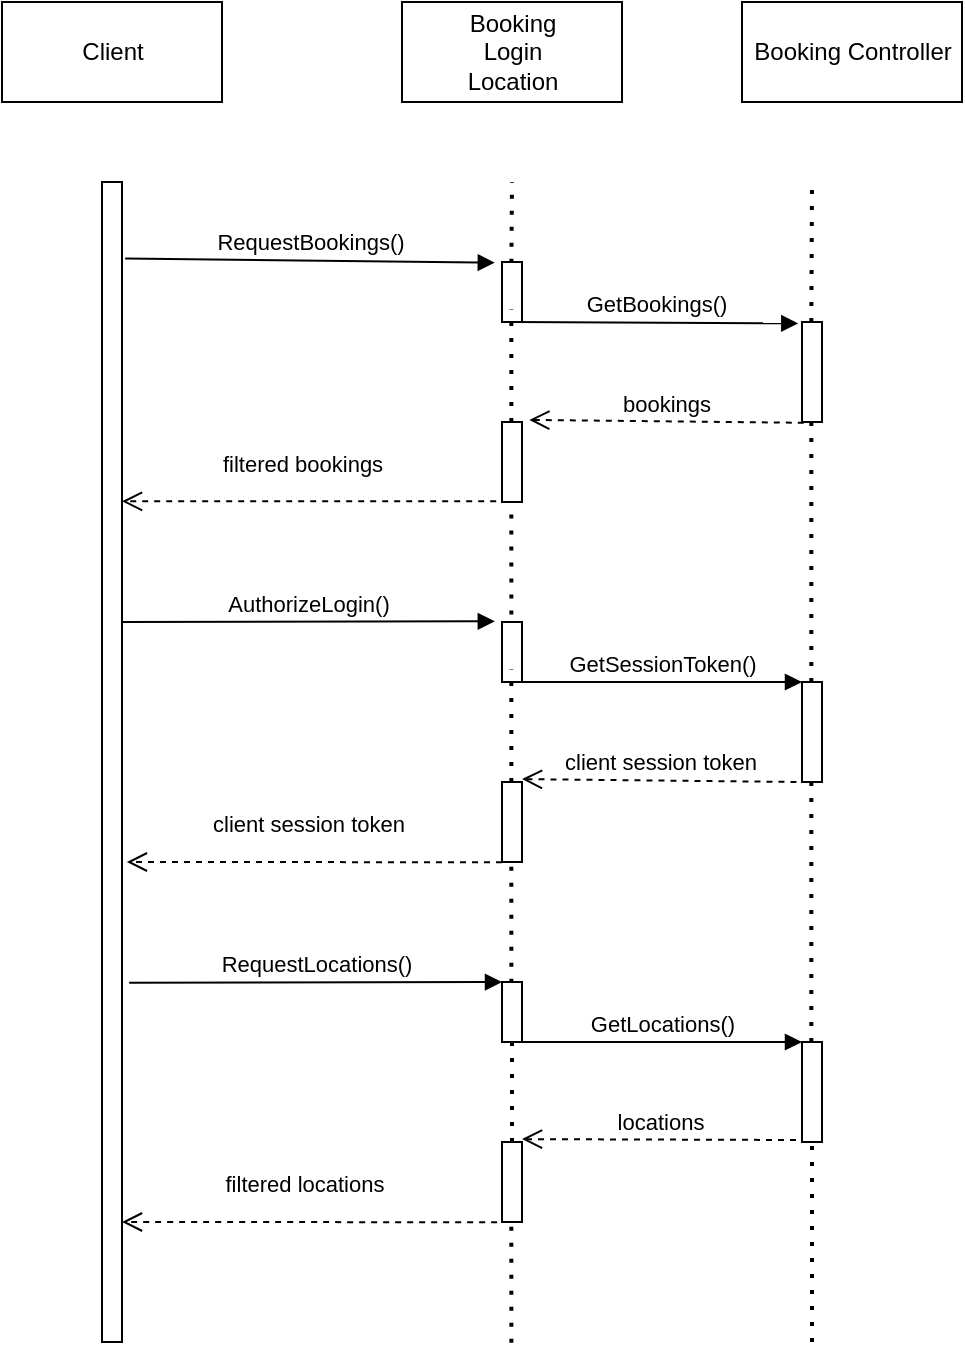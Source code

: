 <mxfile version="15.9.1" type="device"><diagram id="C61pTnUIgTLZKvbDuR5i" name="Page-1"><mxGraphModel dx="716" dy="361" grid="1" gridSize="10" guides="1" tooltips="1" connect="1" arrows="1" fold="1" page="1" pageScale="1" pageWidth="827" pageHeight="1169" math="0" shadow="0"><root><mxCell id="0"/><mxCell id="1" parent="0"/><mxCell id="LFZGSXbvfc4JrU6TqkP6-1" value="" style="html=1;points=[];perimeter=orthogonalPerimeter;" vertex="1" parent="1"><mxGeometry x="100" y="130" width="10" height="580" as="geometry"/></mxCell><mxCell id="LFZGSXbvfc4JrU6TqkP6-2" value="&lt;div&gt;Booking&lt;/div&gt;&lt;div&gt;Login&lt;/div&gt;&lt;div&gt;Location &lt;/div&gt;" style="html=1;" vertex="1" parent="1"><mxGeometry x="250" y="40" width="110" height="50" as="geometry"/></mxCell><mxCell id="LFZGSXbvfc4JrU6TqkP6-7" value="" style="html=1;points=[];perimeter=orthogonalPerimeter;" vertex="1" parent="1"><mxGeometry x="450" y="200" width="10" height="50" as="geometry"/></mxCell><mxCell id="LFZGSXbvfc4JrU6TqkP6-9" value="Booking Controller" style="html=1;" vertex="1" parent="1"><mxGeometry x="420" y="40" width="110" height="50" as="geometry"/></mxCell><mxCell id="LFZGSXbvfc4JrU6TqkP6-10" value="Client" style="html=1;" vertex="1" parent="1"><mxGeometry x="50" y="40" width="110" height="50" as="geometry"/></mxCell><mxCell id="LFZGSXbvfc4JrU6TqkP6-11" value="RequestBookings()" style="html=1;verticalAlign=bottom;endArrow=block;rounded=0;entryX=-0.359;entryY=0.003;entryDx=0;entryDy=0;entryPerimeter=0;exitX=1.159;exitY=0.066;exitDx=0;exitDy=0;exitPerimeter=0;" edge="1" parent="1" source="LFZGSXbvfc4JrU6TqkP6-1"><mxGeometry width="80" relative="1" as="geometry"><mxPoint x="130" y="170" as="sourcePoint"/><mxPoint x="296.41" y="170.36" as="targetPoint"/></mxGeometry></mxCell><mxCell id="LFZGSXbvfc4JrU6TqkP6-12" value="GetBookings()" style="html=1;verticalAlign=bottom;endArrow=block;rounded=0;exitX=0.538;exitY=1.001;exitDx=0;exitDy=0;exitPerimeter=0;entryX=-0.186;entryY=0.014;entryDx=0;entryDy=0;entryPerimeter=0;" edge="1" parent="1" source="LFZGSXbvfc4JrU6TqkP6-41" target="LFZGSXbvfc4JrU6TqkP6-7"><mxGeometry width="80" relative="1" as="geometry"><mxPoint x="313.66" y="200.72" as="sourcePoint"/><mxPoint x="430" y="200" as="targetPoint"/></mxGeometry></mxCell><mxCell id="LFZGSXbvfc4JrU6TqkP6-13" value="bookings" style="html=1;verticalAlign=bottom;endArrow=open;dashed=1;endSize=8;rounded=0;entryX=1.366;entryY=0.658;entryDx=0;entryDy=0;entryPerimeter=0;exitX=0.09;exitY=1.008;exitDx=0;exitDy=0;exitPerimeter=0;" edge="1" parent="1" source="LFZGSXbvfc4JrU6TqkP6-7"><mxGeometry relative="1" as="geometry"><mxPoint x="430" y="250" as="sourcePoint"/><mxPoint x="313.66" y="248.96" as="targetPoint"/></mxGeometry></mxCell><mxCell id="LFZGSXbvfc4JrU6TqkP6-14" value="filtered bookings" style="html=1;verticalAlign=bottom;endArrow=open;dashed=1;endSize=8;rounded=0;exitX=-0.29;exitY=0.997;exitDx=0;exitDy=0;exitPerimeter=0;" edge="1" parent="1" target="LFZGSXbvfc4JrU6TqkP6-1"><mxGeometry x="0.035" y="-10" relative="1" as="geometry"><mxPoint x="297.1" y="289.64" as="sourcePoint"/><mxPoint x="140" y="289.66" as="targetPoint"/><mxPoint as="offset"/></mxGeometry></mxCell><mxCell id="LFZGSXbvfc4JrU6TqkP6-19" value="" style="endArrow=none;dashed=1;html=1;dashPattern=1 3;strokeWidth=2;rounded=0;exitX=0.469;exitY=0.003;exitDx=0;exitDy=0;exitPerimeter=0;" edge="1" parent="1"><mxGeometry width="50" height="50" relative="1" as="geometry"><mxPoint x="304.69" y="170.36" as="sourcePoint"/><mxPoint x="305" y="130" as="targetPoint"/></mxGeometry></mxCell><mxCell id="LFZGSXbvfc4JrU6TqkP6-20" value="" style="endArrow=none;dashed=1;html=1;dashPattern=1 3;strokeWidth=2;rounded=0;exitX=0.469;exitY=-0.125;exitDx=0;exitDy=0;exitPerimeter=0;" edge="1" parent="1" source="LFZGSXbvfc4JrU6TqkP6-36"><mxGeometry width="50" height="50" relative="1" as="geometry"><mxPoint x="305" y="340" as="sourcePoint"/><mxPoint x="304.66" y="290.0" as="targetPoint"/></mxGeometry></mxCell><mxCell id="LFZGSXbvfc4JrU6TqkP6-23" value="AuthorizeLogin()" style="html=1;verticalAlign=bottom;endArrow=block;rounded=0;entryX=-0.359;entryY=-0.003;entryDx=0;entryDy=0;entryPerimeter=0;" edge="1" parent="1"><mxGeometry width="80" relative="1" as="geometry"><mxPoint x="110" y="350" as="sourcePoint"/><mxPoint x="296.41" y="349.64" as="targetPoint"/></mxGeometry></mxCell><mxCell id="LFZGSXbvfc4JrU6TqkP6-24" value="" style="html=1;points=[];perimeter=orthogonalPerimeter;" vertex="1" parent="1"><mxGeometry x="450" y="380" width="10" height="50" as="geometry"/></mxCell><mxCell id="LFZGSXbvfc4JrU6TqkP6-25" value="GetSessionToken()" style="html=1;verticalAlign=bottom;endArrow=block;rounded=0;" edge="1" parent="1"><mxGeometry width="80" relative="1" as="geometry"><mxPoint x="310" y="380" as="sourcePoint"/><mxPoint x="450" y="380" as="targetPoint"/></mxGeometry></mxCell><mxCell id="LFZGSXbvfc4JrU6TqkP6-26" value="client session token" style="html=1;verticalAlign=bottom;endArrow=open;dashed=1;endSize=8;rounded=0;entryX=1.366;entryY=0.658;entryDx=0;entryDy=0;entryPerimeter=0;exitX=0.09;exitY=1.008;exitDx=0;exitDy=0;exitPerimeter=0;" edge="1" parent="1"><mxGeometry relative="1" as="geometry"><mxPoint x="447.24" y="430.0" as="sourcePoint"/><mxPoint x="310.0" y="428.56" as="targetPoint"/></mxGeometry></mxCell><mxCell id="LFZGSXbvfc4JrU6TqkP6-27" value="client session token" style="html=1;verticalAlign=bottom;endArrow=open;dashed=1;endSize=8;rounded=0;exitX=-0.29;exitY=0.997;exitDx=0;exitDy=0;exitPerimeter=0;entryX=0.952;entryY=0.371;entryDx=0;entryDy=0;entryPerimeter=0;" edge="1" parent="1"><mxGeometry x="0.035" y="-10" relative="1" as="geometry"><mxPoint x="300.0" y="470.11" as="sourcePoint"/><mxPoint x="112.42" y="470.0" as="targetPoint"/><mxPoint as="offset"/></mxGeometry></mxCell><mxCell id="LFZGSXbvfc4JrU6TqkP6-29" value="" style="endArrow=none;dashed=1;html=1;dashPattern=1 3;strokeWidth=2;rounded=0;exitX=0.469;exitY=0.003;exitDx=0;exitDy=0;exitPerimeter=0;" edge="1" parent="1"><mxGeometry width="50" height="50" relative="1" as="geometry"><mxPoint x="304.69" y="530.36" as="sourcePoint"/><mxPoint x="304.66" y="470" as="targetPoint"/></mxGeometry></mxCell><mxCell id="LFZGSXbvfc4JrU6TqkP6-30" value="" style="html=1;points=[];perimeter=orthogonalPerimeter;" vertex="1" parent="1"><mxGeometry x="450" y="560" width="10" height="50" as="geometry"/></mxCell><mxCell id="LFZGSXbvfc4JrU6TqkP6-32" value="RequestLocations()" style="html=1;verticalAlign=bottom;endArrow=block;rounded=0;entryX=-0.359;entryY=-0.003;entryDx=0;entryDy=0;entryPerimeter=0;" edge="1" parent="1"><mxGeometry width="80" relative="1" as="geometry"><mxPoint x="113.59" y="530.36" as="sourcePoint"/><mxPoint x="300.0" y="530" as="targetPoint"/></mxGeometry></mxCell><mxCell id="LFZGSXbvfc4JrU6TqkP6-33" value="GetLocations()" style="html=1;verticalAlign=bottom;endArrow=block;rounded=0;entryX=0;entryY=0;entryDx=0;entryDy=0;entryPerimeter=0;" edge="1" parent="1" source="LFZGSXbvfc4JrU6TqkP6-40" target="LFZGSXbvfc4JrU6TqkP6-30"><mxGeometry width="80" relative="1" as="geometry"><mxPoint x="314" y="560" as="sourcePoint"/><mxPoint x="394" y="560" as="targetPoint"/></mxGeometry></mxCell><mxCell id="LFZGSXbvfc4JrU6TqkP6-34" value="locations" style="html=1;verticalAlign=bottom;endArrow=open;dashed=1;endSize=8;rounded=0;entryX=1.366;entryY=0.658;entryDx=0;entryDy=0;entryPerimeter=0;" edge="1" parent="1"><mxGeometry relative="1" as="geometry"><mxPoint x="447" y="609" as="sourcePoint"/><mxPoint x="310" y="608.56" as="targetPoint"/></mxGeometry></mxCell><mxCell id="LFZGSXbvfc4JrU6TqkP6-35" value="filtered locations" style="html=1;verticalAlign=bottom;endArrow=open;dashed=1;endSize=8;rounded=0;exitX=-0.29;exitY=0.997;exitDx=0;exitDy=0;exitPerimeter=0;entryX=0.952;entryY=0.371;entryDx=0;entryDy=0;entryPerimeter=0;" edge="1" parent="1"><mxGeometry x="0.035" y="-10" relative="1" as="geometry"><mxPoint x="297.58" y="650.11" as="sourcePoint"/><mxPoint x="110.0" y="650.0" as="targetPoint"/><mxPoint as="offset"/></mxGeometry></mxCell><mxCell id="LFZGSXbvfc4JrU6TqkP6-36" value="" style="html=1;points=[];perimeter=orthogonalPerimeter;" vertex="1" parent="1"><mxGeometry x="300" y="350" width="10" height="30" as="geometry"/></mxCell><mxCell id="LFZGSXbvfc4JrU6TqkP6-37" value="" style="html=1;points=[];perimeter=orthogonalPerimeter;" vertex="1" parent="1"><mxGeometry x="300" y="430" width="10" height="40" as="geometry"/></mxCell><mxCell id="LFZGSXbvfc4JrU6TqkP6-39" value="" style="html=1;points=[];perimeter=orthogonalPerimeter;" vertex="1" parent="1"><mxGeometry x="300" y="610" width="10" height="40" as="geometry"/></mxCell><mxCell id="LFZGSXbvfc4JrU6TqkP6-40" value="" style="html=1;points=[];perimeter=orthogonalPerimeter;" vertex="1" parent="1"><mxGeometry x="300" y="530" width="10" height="30" as="geometry"/></mxCell><mxCell id="LFZGSXbvfc4JrU6TqkP6-41" value="" style="html=1;points=[];perimeter=orthogonalPerimeter;" vertex="1" parent="1"><mxGeometry x="300" y="170" width="10" height="30" as="geometry"/></mxCell><mxCell id="LFZGSXbvfc4JrU6TqkP6-42" value="" style="html=1;points=[];perimeter=orthogonalPerimeter;" vertex="1" parent="1"><mxGeometry x="300" y="250" width="10" height="40" as="geometry"/></mxCell><mxCell id="LFZGSXbvfc4JrU6TqkP6-43" value="" style="endArrow=none;dashed=1;html=1;dashPattern=1 3;strokeWidth=2;rounded=0;exitX=0.469;exitY=-0.125;exitDx=0;exitDy=0;exitPerimeter=0;" edge="1" parent="1"><mxGeometry width="50" height="50" relative="1" as="geometry"><mxPoint x="304.69" y="250" as="sourcePoint"/><mxPoint x="304.66" y="193.75" as="targetPoint"/></mxGeometry></mxCell><mxCell id="LFZGSXbvfc4JrU6TqkP6-44" value="" style="endArrow=none;dashed=1;html=1;dashPattern=1 3;strokeWidth=2;rounded=0;exitX=0.469;exitY=-0.125;exitDx=0;exitDy=0;exitPerimeter=0;" edge="1" parent="1"><mxGeometry width="50" height="50" relative="1" as="geometry"><mxPoint x="304.69" y="430" as="sourcePoint"/><mxPoint x="304.66" y="373.75" as="targetPoint"/></mxGeometry></mxCell><mxCell id="LFZGSXbvfc4JrU6TqkP6-45" value="" style="endArrow=none;dashed=1;html=1;dashPattern=1 3;strokeWidth=2;rounded=0;" edge="1" parent="1"><mxGeometry width="50" height="50" relative="1" as="geometry"><mxPoint x="305" y="610" as="sourcePoint"/><mxPoint x="305" y="560" as="targetPoint"/></mxGeometry></mxCell><mxCell id="LFZGSXbvfc4JrU6TqkP6-47" value="" style="endArrow=none;dashed=1;html=1;dashPattern=1 3;strokeWidth=2;rounded=0;exitX=0.469;exitY=0.003;exitDx=0;exitDy=0;exitPerimeter=0;" edge="1" parent="1"><mxGeometry width="50" height="50" relative="1" as="geometry"><mxPoint x="304.69" y="710.36" as="sourcePoint"/><mxPoint x="304.66" y="650" as="targetPoint"/></mxGeometry></mxCell><mxCell id="LFZGSXbvfc4JrU6TqkP6-49" value="" style="endArrow=none;dashed=1;html=1;dashPattern=1 3;strokeWidth=2;rounded=0;" edge="1" parent="1" source="LFZGSXbvfc4JrU6TqkP6-24"><mxGeometry width="50" height="50" relative="1" as="geometry"><mxPoint x="454.69" y="306.25" as="sourcePoint"/><mxPoint x="454.66" y="250" as="targetPoint"/></mxGeometry></mxCell><mxCell id="LFZGSXbvfc4JrU6TqkP6-50" value="" style="endArrow=none;dashed=1;html=1;dashPattern=1 3;strokeWidth=2;rounded=0;" edge="1" parent="1" source="LFZGSXbvfc4JrU6TqkP6-30"><mxGeometry width="50" height="50" relative="1" as="geometry"><mxPoint x="454.69" y="486.25" as="sourcePoint"/><mxPoint x="454.66" y="430" as="targetPoint"/></mxGeometry></mxCell><mxCell id="LFZGSXbvfc4JrU6TqkP6-51" value="" style="endArrow=none;dashed=1;html=1;dashPattern=1 3;strokeWidth=2;rounded=0;" edge="1" parent="1"><mxGeometry width="50" height="50" relative="1" as="geometry"><mxPoint x="455" y="710" as="sourcePoint"/><mxPoint x="455" y="610" as="targetPoint"/><Array as="points"><mxPoint x="455" y="630"/></Array></mxGeometry></mxCell><mxCell id="LFZGSXbvfc4JrU6TqkP6-52" value="" style="endArrow=none;dashed=1;html=1;dashPattern=1 3;strokeWidth=2;rounded=0;exitX=0.469;exitY=0.003;exitDx=0;exitDy=0;exitPerimeter=0;" edge="1" parent="1"><mxGeometry width="50" height="50" relative="1" as="geometry"><mxPoint x="454.66" y="200.0" as="sourcePoint"/><mxPoint x="455" y="130" as="targetPoint"/></mxGeometry></mxCell></root></mxGraphModel></diagram></mxfile>